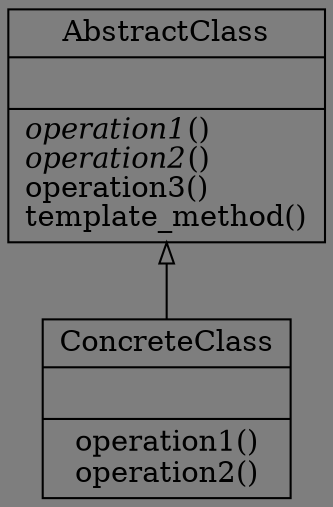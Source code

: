 digraph "classes_行为型模式-模板模式.py" {
rankdir=BT
bgcolor="#7e7e7e"
charset="utf-8"
"行为型模式-模板模式.AbstractClass" [color="black", fontcolor="black", label=<{AbstractClass|<br ALIGN="LEFT"/>|<I>operation1</I>()<br ALIGN="LEFT"/><I>operation2</I>()<br ALIGN="LEFT"/>operation3()<br ALIGN="LEFT"/>template_method()<br ALIGN="LEFT"/>}>, shape="record", style="solid"];
"行为型模式-模板模式.ConcreteClass" [color="black", fontcolor="black", label=<{ConcreteClass|<br ALIGN="LEFT"/>|operation1()<br ALIGN="LEFT"/>operation2()<br ALIGN="LEFT"/>}>, shape="record", style="solid"];
"行为型模式-模板模式.ConcreteClass" -> "行为型模式-模板模式.AbstractClass" [arrowhead="empty", arrowtail="none"];
}
